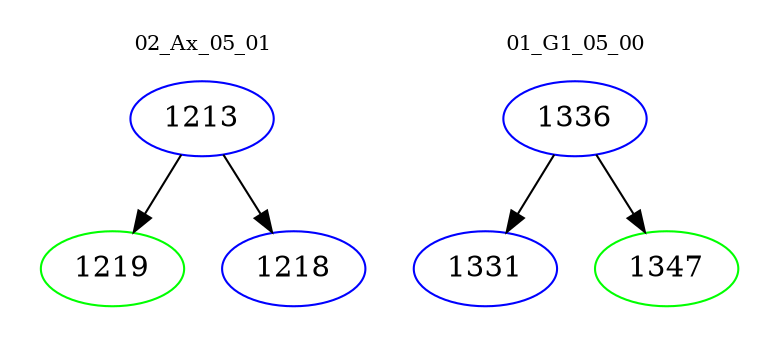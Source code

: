 digraph{
subgraph cluster_0 {
color = white
label = "02_Ax_05_01";
fontsize=10;
T0_1213 [label="1213", color="blue"]
T0_1213 -> T0_1219 [color="black"]
T0_1219 [label="1219", color="green"]
T0_1213 -> T0_1218 [color="black"]
T0_1218 [label="1218", color="blue"]
}
subgraph cluster_1 {
color = white
label = "01_G1_05_00";
fontsize=10;
T1_1336 [label="1336", color="blue"]
T1_1336 -> T1_1331 [color="black"]
T1_1331 [label="1331", color="blue"]
T1_1336 -> T1_1347 [color="black"]
T1_1347 [label="1347", color="green"]
}
}
